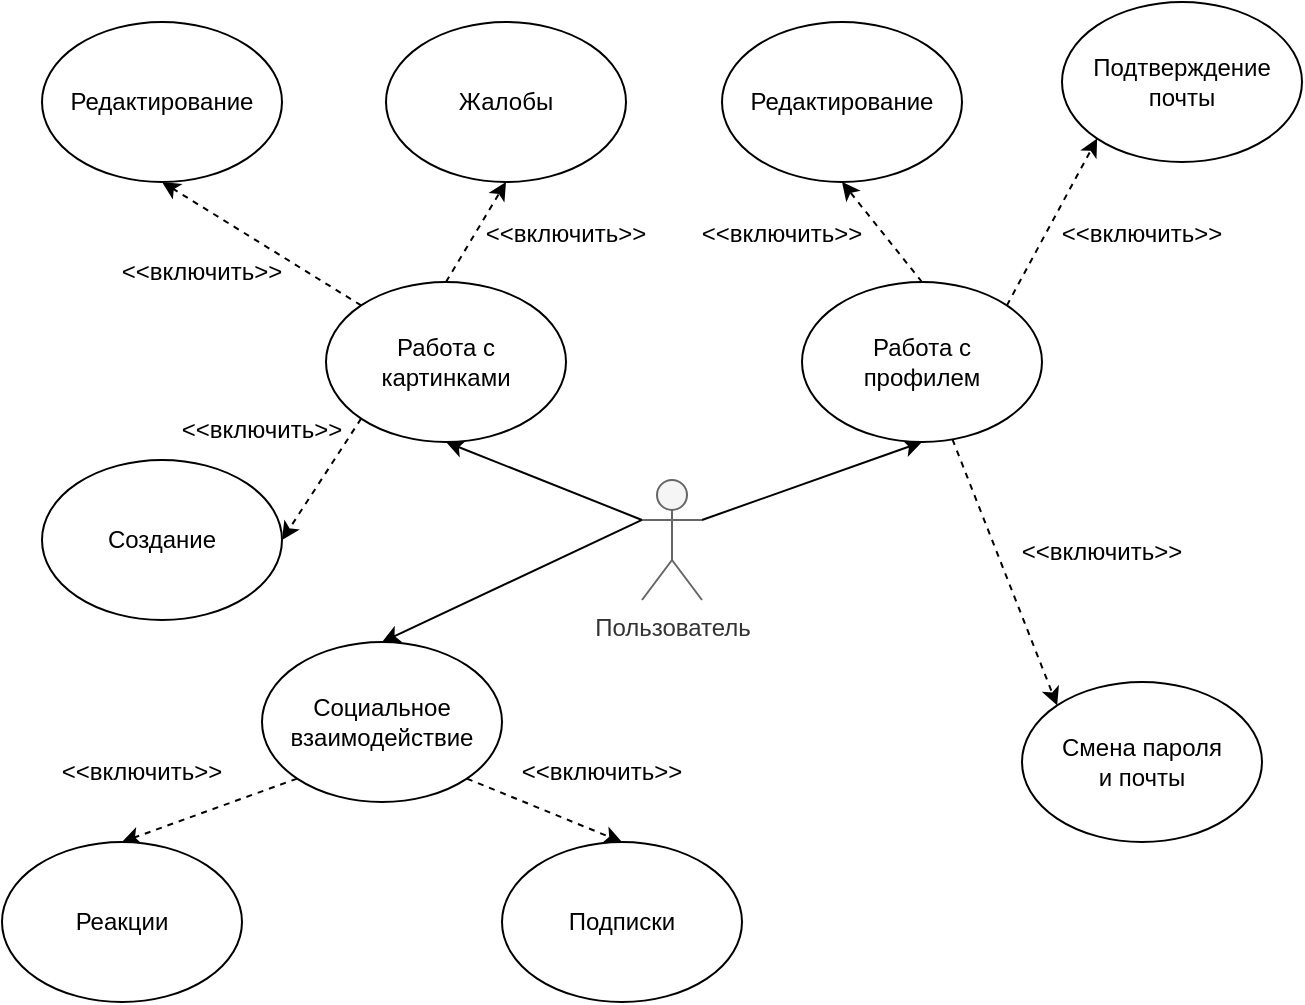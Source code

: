 <mxfile version="25.0.3">
  <diagram name="Page-1" id="O6QmdNGTwW9C2vk0QqGS">
    <mxGraphModel dx="1562" dy="779" grid="1" gridSize="10" guides="1" tooltips="1" connect="1" arrows="1" fold="1" page="1" pageScale="1" pageWidth="827" pageHeight="1169" math="0" shadow="0">
      <root>
        <mxCell id="0" />
        <mxCell id="1" parent="0" />
        <mxCell id="k7s3DN2pCvagnc5NMCIo-14" style="rounded=0;orthogonalLoop=1;jettySize=auto;html=1;exitX=1;exitY=0.333;exitDx=0;exitDy=0;exitPerimeter=0;entryX=0.5;entryY=1;entryDx=0;entryDy=0;" parent="1" source="k7s3DN2pCvagnc5NMCIo-1" target="k7s3DN2pCvagnc5NMCIo-6" edge="1">
          <mxGeometry relative="1" as="geometry" />
        </mxCell>
        <mxCell id="k7s3DN2pCvagnc5NMCIo-16" style="rounded=0;orthogonalLoop=1;jettySize=auto;html=1;exitX=0;exitY=0.333;exitDx=0;exitDy=0;exitPerimeter=0;entryX=0.5;entryY=1;entryDx=0;entryDy=0;" parent="1" source="k7s3DN2pCvagnc5NMCIo-1" target="k7s3DN2pCvagnc5NMCIo-2" edge="1">
          <mxGeometry relative="1" as="geometry" />
        </mxCell>
        <mxCell id="k7s3DN2pCvagnc5NMCIo-24" style="rounded=0;orthogonalLoop=1;jettySize=auto;html=1;exitX=0;exitY=0.333;exitDx=0;exitDy=0;exitPerimeter=0;entryX=0.5;entryY=0;entryDx=0;entryDy=0;" parent="1" source="k7s3DN2pCvagnc5NMCIo-1" target="k7s3DN2pCvagnc5NMCIo-21" edge="1">
          <mxGeometry relative="1" as="geometry" />
        </mxCell>
        <mxCell id="k7s3DN2pCvagnc5NMCIo-1" value="Пользователь" style="shape=umlActor;verticalLabelPosition=bottom;verticalAlign=top;html=1;outlineConnect=0;fillColor=#f5f5f5;fontColor=#333333;strokeColor=#666666;" parent="1" vertex="1">
          <mxGeometry x="330" y="259" width="30" height="60" as="geometry" />
        </mxCell>
        <mxCell id="k7s3DN2pCvagnc5NMCIo-17" style="rounded=0;orthogonalLoop=1;jettySize=auto;html=1;exitX=0;exitY=1;exitDx=0;exitDy=0;entryX=1;entryY=0.5;entryDx=0;entryDy=0;dashed=1;" parent="1" source="k7s3DN2pCvagnc5NMCIo-2" target="k7s3DN2pCvagnc5NMCIo-3" edge="1">
          <mxGeometry relative="1" as="geometry" />
        </mxCell>
        <mxCell id="k7s3DN2pCvagnc5NMCIo-19" style="rounded=0;orthogonalLoop=1;jettySize=auto;html=1;exitX=0.5;exitY=0;exitDx=0;exitDy=0;entryX=0.5;entryY=1;entryDx=0;entryDy=0;dashed=1;" parent="1" source="k7s3DN2pCvagnc5NMCIo-2" target="k7s3DN2pCvagnc5NMCIo-4" edge="1">
          <mxGeometry relative="1" as="geometry" />
        </mxCell>
        <mxCell id="k7s3DN2pCvagnc5NMCIo-20" style="rounded=0;orthogonalLoop=1;jettySize=auto;html=1;exitX=0;exitY=0;exitDx=0;exitDy=0;entryX=0.5;entryY=1;entryDx=0;entryDy=0;dashed=1;" parent="1" source="k7s3DN2pCvagnc5NMCIo-2" target="k7s3DN2pCvagnc5NMCIo-5" edge="1">
          <mxGeometry relative="1" as="geometry" />
        </mxCell>
        <mxCell id="k7s3DN2pCvagnc5NMCIo-2" value="&lt;div&gt;Работа с&lt;/div&gt;&lt;div&gt;картинками&lt;/div&gt;" style="ellipse;whiteSpace=wrap;html=1;" parent="1" vertex="1">
          <mxGeometry x="172" y="160" width="120" height="80" as="geometry" />
        </mxCell>
        <mxCell id="k7s3DN2pCvagnc5NMCIo-3" value="Создание" style="ellipse;whiteSpace=wrap;html=1;" parent="1" vertex="1">
          <mxGeometry x="30" y="249" width="120" height="80" as="geometry" />
        </mxCell>
        <mxCell id="k7s3DN2pCvagnc5NMCIo-4" value="Жалобы" style="ellipse;whiteSpace=wrap;html=1;" parent="1" vertex="1">
          <mxGeometry x="202" y="30" width="120" height="80" as="geometry" />
        </mxCell>
        <mxCell id="k7s3DN2pCvagnc5NMCIo-5" value="Редактирование" style="ellipse;whiteSpace=wrap;html=1;" parent="1" vertex="1">
          <mxGeometry x="30" y="30" width="120" height="80" as="geometry" />
        </mxCell>
        <mxCell id="k7s3DN2pCvagnc5NMCIo-10" style="rounded=0;orthogonalLoop=1;jettySize=auto;html=1;entryX=0;entryY=0;entryDx=0;entryDy=0;dashed=1;" parent="1" source="k7s3DN2pCvagnc5NMCIo-6" target="k7s3DN2pCvagnc5NMCIo-8" edge="1">
          <mxGeometry relative="1" as="geometry" />
        </mxCell>
        <mxCell id="k7s3DN2pCvagnc5NMCIo-11" style="rounded=0;orthogonalLoop=1;jettySize=auto;html=1;exitX=1;exitY=0;exitDx=0;exitDy=0;entryX=0;entryY=1;entryDx=0;entryDy=0;dashed=1;" parent="1" source="k7s3DN2pCvagnc5NMCIo-6" target="k7s3DN2pCvagnc5NMCIo-9" edge="1">
          <mxGeometry relative="1" as="geometry" />
        </mxCell>
        <mxCell id="k7s3DN2pCvagnc5NMCIo-12" style="rounded=0;orthogonalLoop=1;jettySize=auto;html=1;exitX=0.5;exitY=0;exitDx=0;exitDy=0;entryX=0.5;entryY=1;entryDx=0;entryDy=0;dashed=1;" parent="1" source="k7s3DN2pCvagnc5NMCIo-6" target="k7s3DN2pCvagnc5NMCIo-7" edge="1">
          <mxGeometry relative="1" as="geometry" />
        </mxCell>
        <mxCell id="k7s3DN2pCvagnc5NMCIo-6" value="&lt;div&gt;Работа с&lt;/div&gt;&lt;div&gt;профилем&lt;br&gt;&lt;/div&gt;" style="ellipse;whiteSpace=wrap;html=1;" parent="1" vertex="1">
          <mxGeometry x="410" y="160" width="120" height="80" as="geometry" />
        </mxCell>
        <mxCell id="k7s3DN2pCvagnc5NMCIo-7" value="Редактирование" style="ellipse;whiteSpace=wrap;html=1;" parent="1" vertex="1">
          <mxGeometry x="370" y="30" width="120" height="80" as="geometry" />
        </mxCell>
        <mxCell id="k7s3DN2pCvagnc5NMCIo-8" value="&lt;div&gt;Смена пароля&lt;/div&gt;&lt;div&gt;и почты&lt;br&gt;&lt;/div&gt;" style="ellipse;whiteSpace=wrap;html=1;" parent="1" vertex="1">
          <mxGeometry x="520" y="360" width="120" height="80" as="geometry" />
        </mxCell>
        <mxCell id="k7s3DN2pCvagnc5NMCIo-9" value="Подтверждение почты" style="ellipse;whiteSpace=wrap;html=1;" parent="1" vertex="1">
          <mxGeometry x="540" y="20" width="120" height="80" as="geometry" />
        </mxCell>
        <mxCell id="k7s3DN2pCvagnc5NMCIo-25" style="rounded=0;orthogonalLoop=1;jettySize=auto;html=1;exitX=0;exitY=1;exitDx=0;exitDy=0;entryX=0.5;entryY=0;entryDx=0;entryDy=0;dashed=1;" parent="1" source="k7s3DN2pCvagnc5NMCIo-21" target="k7s3DN2pCvagnc5NMCIo-22" edge="1">
          <mxGeometry relative="1" as="geometry" />
        </mxCell>
        <mxCell id="k7s3DN2pCvagnc5NMCIo-26" style="rounded=0;orthogonalLoop=1;jettySize=auto;html=1;exitX=1;exitY=1;exitDx=0;exitDy=0;entryX=0.5;entryY=0;entryDx=0;entryDy=0;dashed=1;" parent="1" source="k7s3DN2pCvagnc5NMCIo-21" target="k7s3DN2pCvagnc5NMCIo-23" edge="1">
          <mxGeometry relative="1" as="geometry" />
        </mxCell>
        <mxCell id="k7s3DN2pCvagnc5NMCIo-21" value="&lt;div&gt;Социальное&lt;/div&gt;&lt;div&gt;взаимодействие&lt;br&gt;&lt;/div&gt;" style="ellipse;whiteSpace=wrap;html=1;" parent="1" vertex="1">
          <mxGeometry x="140" y="340" width="120" height="80" as="geometry" />
        </mxCell>
        <mxCell id="k7s3DN2pCvagnc5NMCIo-22" value="Реакции" style="ellipse;whiteSpace=wrap;html=1;" parent="1" vertex="1">
          <mxGeometry x="10" y="440" width="120" height="80" as="geometry" />
        </mxCell>
        <mxCell id="k7s3DN2pCvagnc5NMCIo-23" value="Подписки" style="ellipse;whiteSpace=wrap;html=1;" parent="1" vertex="1">
          <mxGeometry x="260" y="440" width="120" height="80" as="geometry" />
        </mxCell>
        <mxCell id="k7s3DN2pCvagnc5NMCIo-27" value="&amp;lt;&amp;lt;включить&amp;gt;&amp;gt;" style="text;html=1;align=center;verticalAlign=middle;whiteSpace=wrap;rounded=0;" parent="1" vertex="1">
          <mxGeometry x="110" y="219" width="60" height="30" as="geometry" />
        </mxCell>
        <mxCell id="k7s3DN2pCvagnc5NMCIo-29" value="&amp;lt;&amp;lt;включить&amp;gt;&amp;gt;" style="text;html=1;align=center;verticalAlign=middle;whiteSpace=wrap;rounded=0;" parent="1" vertex="1">
          <mxGeometry x="262" y="121" width="60" height="30" as="geometry" />
        </mxCell>
        <mxCell id="k7s3DN2pCvagnc5NMCIo-30" value="&amp;lt;&amp;lt;включить&amp;gt;&amp;gt;" style="text;html=1;align=center;verticalAlign=middle;whiteSpace=wrap;rounded=0;" parent="1" vertex="1">
          <mxGeometry x="80" y="140" width="60" height="30" as="geometry" />
        </mxCell>
        <mxCell id="k7s3DN2pCvagnc5NMCIo-31" value="&amp;lt;&amp;lt;включить&amp;gt;&amp;gt;" style="text;html=1;align=center;verticalAlign=middle;whiteSpace=wrap;rounded=0;" parent="1" vertex="1">
          <mxGeometry x="50" y="390" width="60" height="30" as="geometry" />
        </mxCell>
        <mxCell id="k7s3DN2pCvagnc5NMCIo-32" value="&amp;lt;&amp;lt;включить&amp;gt;&amp;gt;" style="text;html=1;align=center;verticalAlign=middle;whiteSpace=wrap;rounded=0;" parent="1" vertex="1">
          <mxGeometry x="280" y="390" width="60" height="30" as="geometry" />
        </mxCell>
        <mxCell id="k7s3DN2pCvagnc5NMCIo-33" value="&amp;lt;&amp;lt;включить&amp;gt;&amp;gt;" style="text;html=1;align=center;verticalAlign=middle;whiteSpace=wrap;rounded=0;" parent="1" vertex="1">
          <mxGeometry x="370" y="121" width="60" height="30" as="geometry" />
        </mxCell>
        <mxCell id="k7s3DN2pCvagnc5NMCIo-34" value="&amp;lt;&amp;lt;включить&amp;gt;&amp;gt;" style="text;html=1;align=center;verticalAlign=middle;whiteSpace=wrap;rounded=0;" parent="1" vertex="1">
          <mxGeometry x="550" y="121" width="60" height="30" as="geometry" />
        </mxCell>
        <mxCell id="k7s3DN2pCvagnc5NMCIo-35" value="&amp;lt;&amp;lt;включить&amp;gt;&amp;gt;" style="text;html=1;align=center;verticalAlign=middle;whiteSpace=wrap;rounded=0;" parent="1" vertex="1">
          <mxGeometry x="530" y="280" width="60" height="30" as="geometry" />
        </mxCell>
      </root>
    </mxGraphModel>
  </diagram>
</mxfile>
